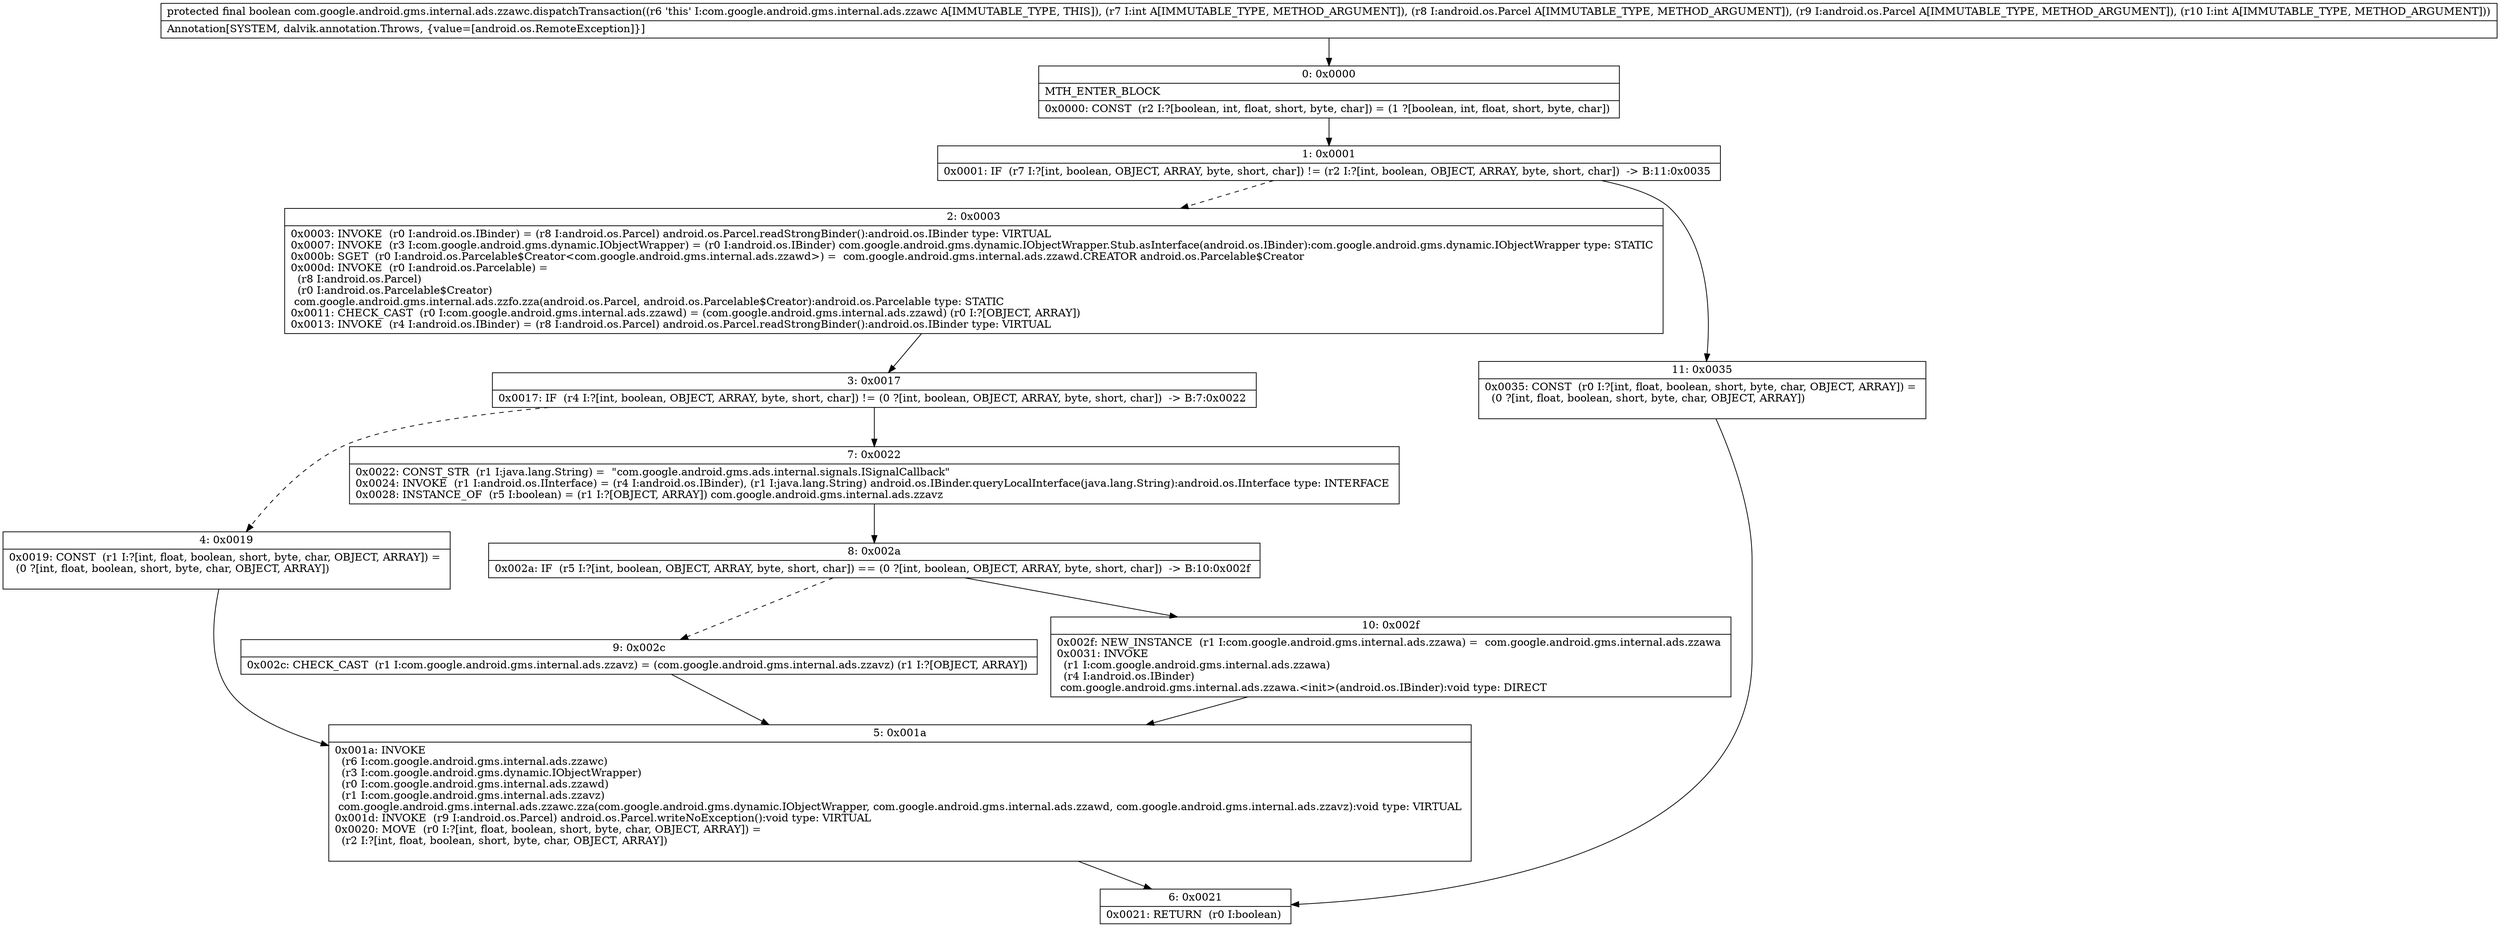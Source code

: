 digraph "CFG forcom.google.android.gms.internal.ads.zzawc.dispatchTransaction(ILandroid\/os\/Parcel;Landroid\/os\/Parcel;I)Z" {
Node_0 [shape=record,label="{0\:\ 0x0000|MTH_ENTER_BLOCK\l|0x0000: CONST  (r2 I:?[boolean, int, float, short, byte, char]) = (1 ?[boolean, int, float, short, byte, char]) \l}"];
Node_1 [shape=record,label="{1\:\ 0x0001|0x0001: IF  (r7 I:?[int, boolean, OBJECT, ARRAY, byte, short, char]) != (r2 I:?[int, boolean, OBJECT, ARRAY, byte, short, char])  \-\> B:11:0x0035 \l}"];
Node_2 [shape=record,label="{2\:\ 0x0003|0x0003: INVOKE  (r0 I:android.os.IBinder) = (r8 I:android.os.Parcel) android.os.Parcel.readStrongBinder():android.os.IBinder type: VIRTUAL \l0x0007: INVOKE  (r3 I:com.google.android.gms.dynamic.IObjectWrapper) = (r0 I:android.os.IBinder) com.google.android.gms.dynamic.IObjectWrapper.Stub.asInterface(android.os.IBinder):com.google.android.gms.dynamic.IObjectWrapper type: STATIC \l0x000b: SGET  (r0 I:android.os.Parcelable$Creator\<com.google.android.gms.internal.ads.zzawd\>) =  com.google.android.gms.internal.ads.zzawd.CREATOR android.os.Parcelable$Creator \l0x000d: INVOKE  (r0 I:android.os.Parcelable) = \l  (r8 I:android.os.Parcel)\l  (r0 I:android.os.Parcelable$Creator)\l com.google.android.gms.internal.ads.zzfo.zza(android.os.Parcel, android.os.Parcelable$Creator):android.os.Parcelable type: STATIC \l0x0011: CHECK_CAST  (r0 I:com.google.android.gms.internal.ads.zzawd) = (com.google.android.gms.internal.ads.zzawd) (r0 I:?[OBJECT, ARRAY]) \l0x0013: INVOKE  (r4 I:android.os.IBinder) = (r8 I:android.os.Parcel) android.os.Parcel.readStrongBinder():android.os.IBinder type: VIRTUAL \l}"];
Node_3 [shape=record,label="{3\:\ 0x0017|0x0017: IF  (r4 I:?[int, boolean, OBJECT, ARRAY, byte, short, char]) != (0 ?[int, boolean, OBJECT, ARRAY, byte, short, char])  \-\> B:7:0x0022 \l}"];
Node_4 [shape=record,label="{4\:\ 0x0019|0x0019: CONST  (r1 I:?[int, float, boolean, short, byte, char, OBJECT, ARRAY]) = \l  (0 ?[int, float, boolean, short, byte, char, OBJECT, ARRAY])\l \l}"];
Node_5 [shape=record,label="{5\:\ 0x001a|0x001a: INVOKE  \l  (r6 I:com.google.android.gms.internal.ads.zzawc)\l  (r3 I:com.google.android.gms.dynamic.IObjectWrapper)\l  (r0 I:com.google.android.gms.internal.ads.zzawd)\l  (r1 I:com.google.android.gms.internal.ads.zzavz)\l com.google.android.gms.internal.ads.zzawc.zza(com.google.android.gms.dynamic.IObjectWrapper, com.google.android.gms.internal.ads.zzawd, com.google.android.gms.internal.ads.zzavz):void type: VIRTUAL \l0x001d: INVOKE  (r9 I:android.os.Parcel) android.os.Parcel.writeNoException():void type: VIRTUAL \l0x0020: MOVE  (r0 I:?[int, float, boolean, short, byte, char, OBJECT, ARRAY]) = \l  (r2 I:?[int, float, boolean, short, byte, char, OBJECT, ARRAY])\l \l}"];
Node_6 [shape=record,label="{6\:\ 0x0021|0x0021: RETURN  (r0 I:boolean) \l}"];
Node_7 [shape=record,label="{7\:\ 0x0022|0x0022: CONST_STR  (r1 I:java.lang.String) =  \"com.google.android.gms.ads.internal.signals.ISignalCallback\" \l0x0024: INVOKE  (r1 I:android.os.IInterface) = (r4 I:android.os.IBinder), (r1 I:java.lang.String) android.os.IBinder.queryLocalInterface(java.lang.String):android.os.IInterface type: INTERFACE \l0x0028: INSTANCE_OF  (r5 I:boolean) = (r1 I:?[OBJECT, ARRAY]) com.google.android.gms.internal.ads.zzavz \l}"];
Node_8 [shape=record,label="{8\:\ 0x002a|0x002a: IF  (r5 I:?[int, boolean, OBJECT, ARRAY, byte, short, char]) == (0 ?[int, boolean, OBJECT, ARRAY, byte, short, char])  \-\> B:10:0x002f \l}"];
Node_9 [shape=record,label="{9\:\ 0x002c|0x002c: CHECK_CAST  (r1 I:com.google.android.gms.internal.ads.zzavz) = (com.google.android.gms.internal.ads.zzavz) (r1 I:?[OBJECT, ARRAY]) \l}"];
Node_10 [shape=record,label="{10\:\ 0x002f|0x002f: NEW_INSTANCE  (r1 I:com.google.android.gms.internal.ads.zzawa) =  com.google.android.gms.internal.ads.zzawa \l0x0031: INVOKE  \l  (r1 I:com.google.android.gms.internal.ads.zzawa)\l  (r4 I:android.os.IBinder)\l com.google.android.gms.internal.ads.zzawa.\<init\>(android.os.IBinder):void type: DIRECT \l}"];
Node_11 [shape=record,label="{11\:\ 0x0035|0x0035: CONST  (r0 I:?[int, float, boolean, short, byte, char, OBJECT, ARRAY]) = \l  (0 ?[int, float, boolean, short, byte, char, OBJECT, ARRAY])\l \l}"];
MethodNode[shape=record,label="{protected final boolean com.google.android.gms.internal.ads.zzawc.dispatchTransaction((r6 'this' I:com.google.android.gms.internal.ads.zzawc A[IMMUTABLE_TYPE, THIS]), (r7 I:int A[IMMUTABLE_TYPE, METHOD_ARGUMENT]), (r8 I:android.os.Parcel A[IMMUTABLE_TYPE, METHOD_ARGUMENT]), (r9 I:android.os.Parcel A[IMMUTABLE_TYPE, METHOD_ARGUMENT]), (r10 I:int A[IMMUTABLE_TYPE, METHOD_ARGUMENT]))  | Annotation[SYSTEM, dalvik.annotation.Throws, \{value=[android.os.RemoteException]\}]\l}"];
MethodNode -> Node_0;
Node_0 -> Node_1;
Node_1 -> Node_2[style=dashed];
Node_1 -> Node_11;
Node_2 -> Node_3;
Node_3 -> Node_4[style=dashed];
Node_3 -> Node_7;
Node_4 -> Node_5;
Node_5 -> Node_6;
Node_7 -> Node_8;
Node_8 -> Node_9[style=dashed];
Node_8 -> Node_10;
Node_9 -> Node_5;
Node_10 -> Node_5;
Node_11 -> Node_6;
}

